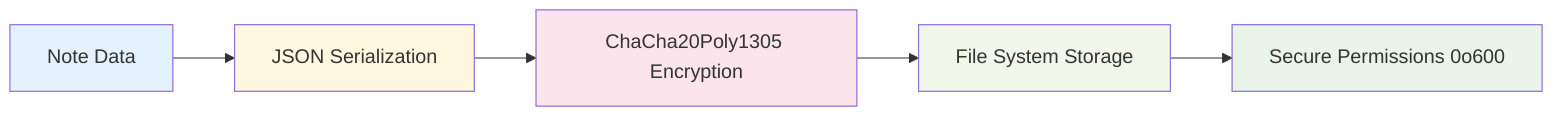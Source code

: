 graph LR
    A[Note Data] --> B[JSON Serialization]
    B --> C[ChaCha20Poly1305 Encryption]
    C --> D[File System Storage]
    D --> E[Secure Permissions 0o600]

    style A fill:#e3f2fd
    style B fill:#fff8e1
    style C fill:#fce4ec
    style D fill:#f1f8e9
    style E fill:#e8f5e8